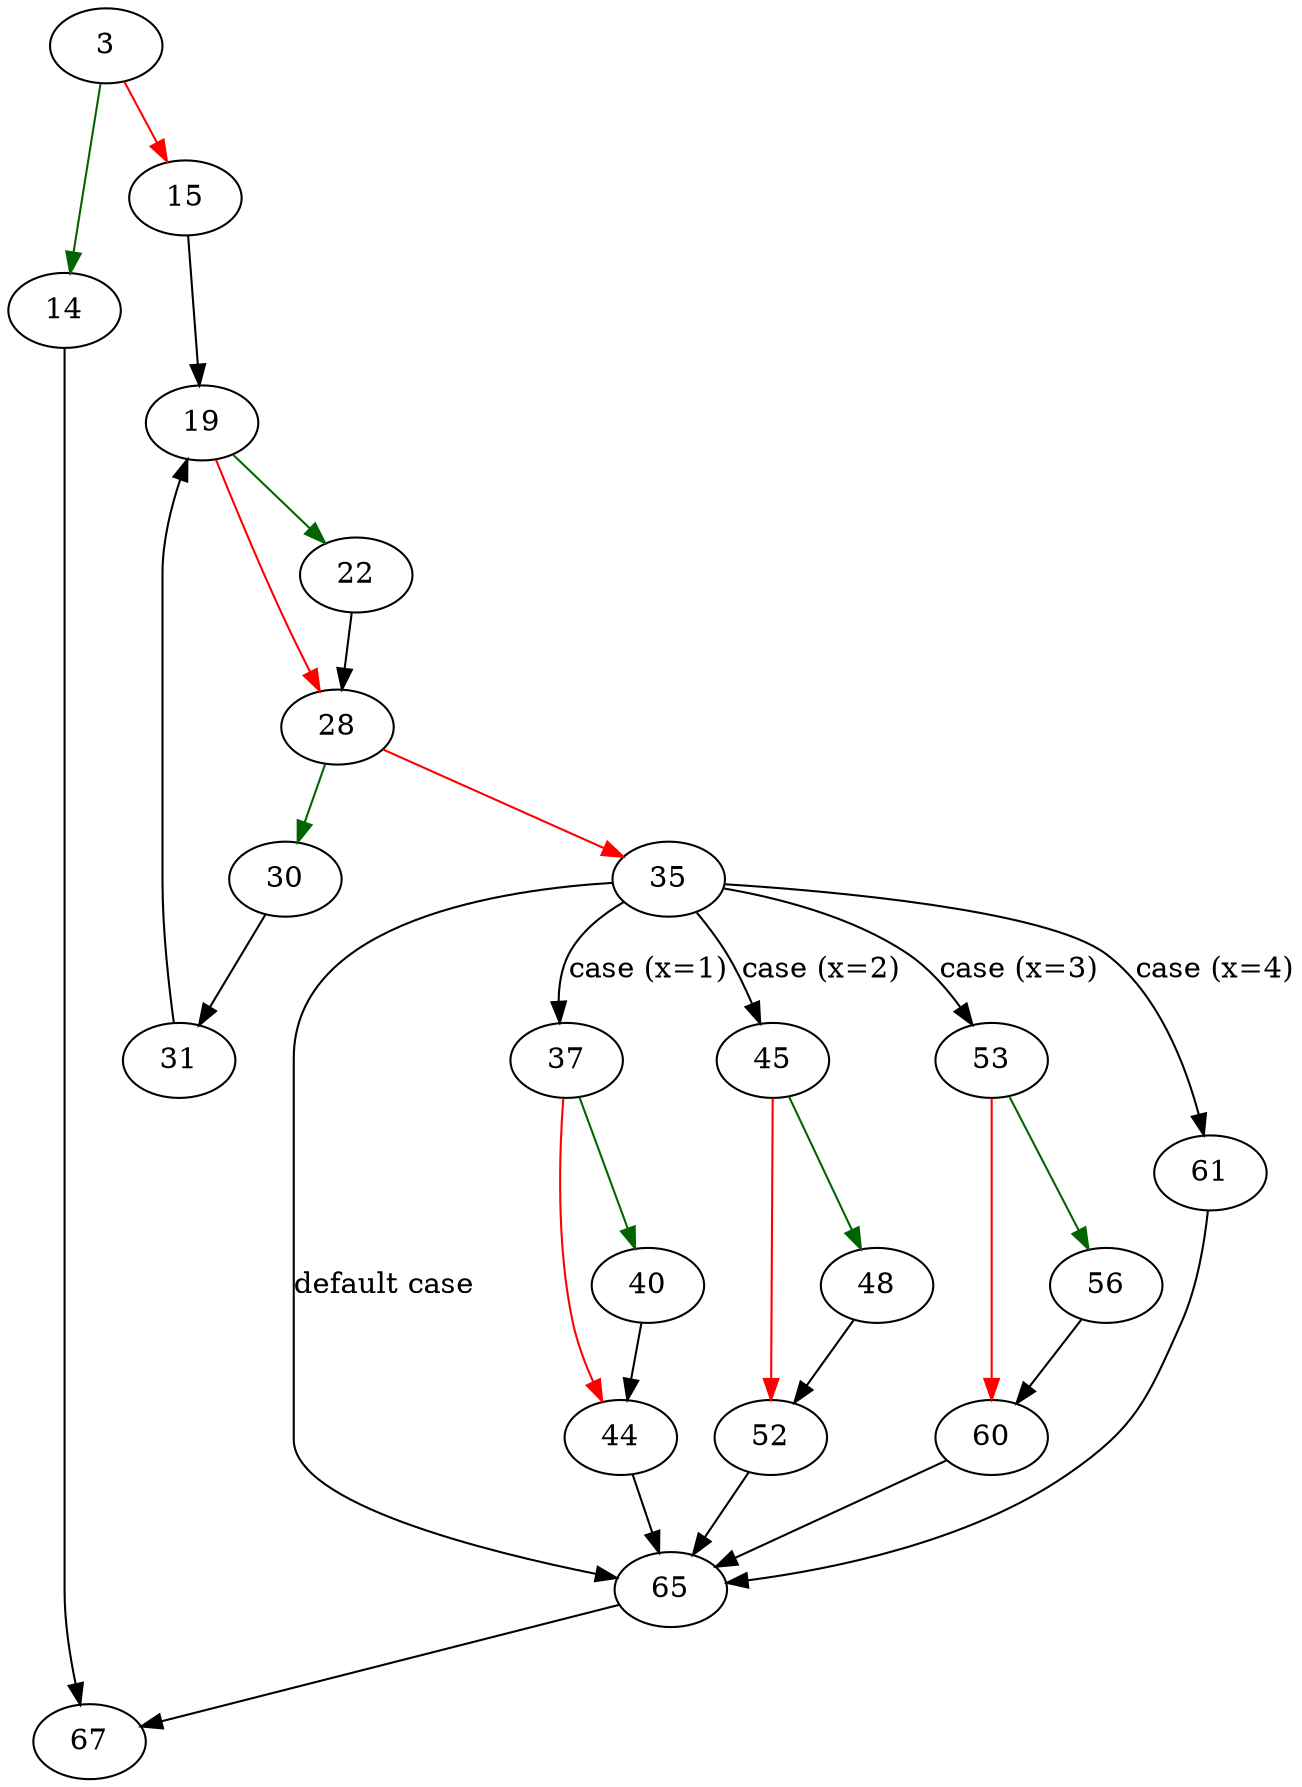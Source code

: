 strict digraph "sqlite3_expert_report" {
	// Node definitions.
	3 [entry=true];
	14;
	15;
	67;
	19;
	22;
	28;
	30;
	35;
	31;
	37;
	45;
	53;
	61;
	65;
	40;
	44;
	48;
	52;
	56;
	60;

	// Edge definitions.
	3 -> 14 [
		color=darkgreen
		cond=true
	];
	3 -> 15 [
		color=red
		cond=false
	];
	14 -> 67;
	15 -> 19;
	19 -> 22 [
		color=darkgreen
		cond=true
	];
	19 -> 28 [
		color=red
		cond=false
	];
	22 -> 28;
	28 -> 30 [
		color=darkgreen
		cond=true
	];
	28 -> 35 [
		color=red
		cond=false
	];
	30 -> 31;
	35 -> 37 [
		cond="case (x=1)"
		label="case (x=1)"
	];
	35 -> 45 [
		cond="case (x=2)"
		label="case (x=2)"
	];
	35 -> 53 [
		cond="case (x=3)"
		label="case (x=3)"
	];
	35 -> 61 [
		cond="case (x=4)"
		label="case (x=4)"
	];
	35 -> 65 [
		cond="default case"
		label="default case"
	];
	31 -> 19;
	37 -> 40 [
		color=darkgreen
		cond=true
	];
	37 -> 44 [
		color=red
		cond=false
	];
	45 -> 48 [
		color=darkgreen
		cond=true
	];
	45 -> 52 [
		color=red
		cond=false
	];
	53 -> 56 [
		color=darkgreen
		cond=true
	];
	53 -> 60 [
		color=red
		cond=false
	];
	61 -> 65;
	65 -> 67;
	40 -> 44;
	44 -> 65;
	48 -> 52;
	52 -> 65;
	56 -> 60;
	60 -> 65;
}